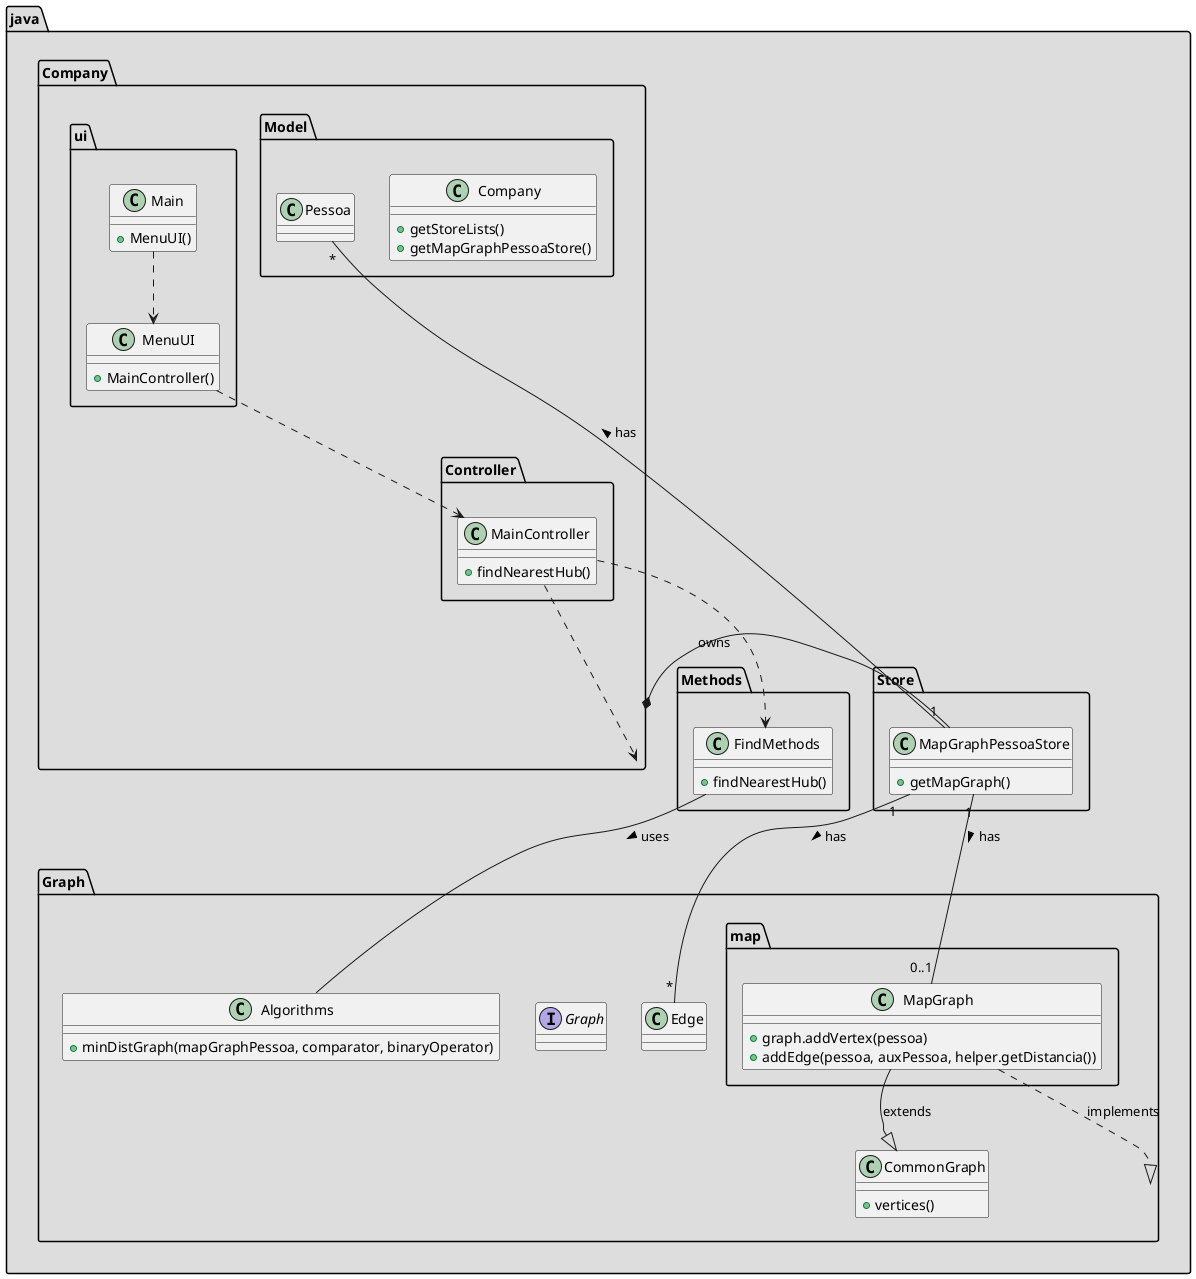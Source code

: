 @startuml
'https://plantuml.com/class-diagram
package java <<Folder>>#DDDDDD {
package Company <<Folder>>#DDDDDD {


package Controller <<Folder>>#DDDDDD {
class MainController{
+findNearestHub()
}

}

package ui <<Folder>>#DDDDDD {
class MenuUI{
+ MainController()
}

class Main{
+ MenuUI()
}

}
package Model <<Folder>>#DDDDDD {

class Company{
+getStoreLists()
+getMapGraphPessoaStore()
}
class Pessoa{
}
}


}
package Store <<Folder>>#DDDDDD {

class MapGraphPessoaStore{
+getMapGraph()
}
}



package Graph <<Folder>>#DDDDDD {
package map <<Folder>>#DDDDDD {
class MapGraph{
+graph.addVertex(pessoa)
+addEdge(pessoa, auxPessoa, helper.getDistancia())
}
}

class Edge{
}
Interface Graph

class Algorithms{
+minDistGraph(mapGraphPessoa, comparator, binaryOperator)
}

class CommonGraph{
+vertices()
}
}

package Methods <<Folder>>#DDDDDD {
class FindMethods{
+findNearestHub()
}
}


Main ..> MenuUI
MenuUI ..> MainController


MainController ..> Company
MainController ..> FindMethods

Company *-- MapGraphPessoaStore : owns


FindMethods -- Algorithms : uses >

MapGraph ..|> Graph : implements
MapGraph --|> CommonGraph : extends

MapGraphPessoaStore "1" -- "*" Edge: has >
MapGraphPessoaStore "1" -- "*" Pessoa: has >

MapGraphPessoaStore "1" -- "0..1" MapGraph: has >



@enduml